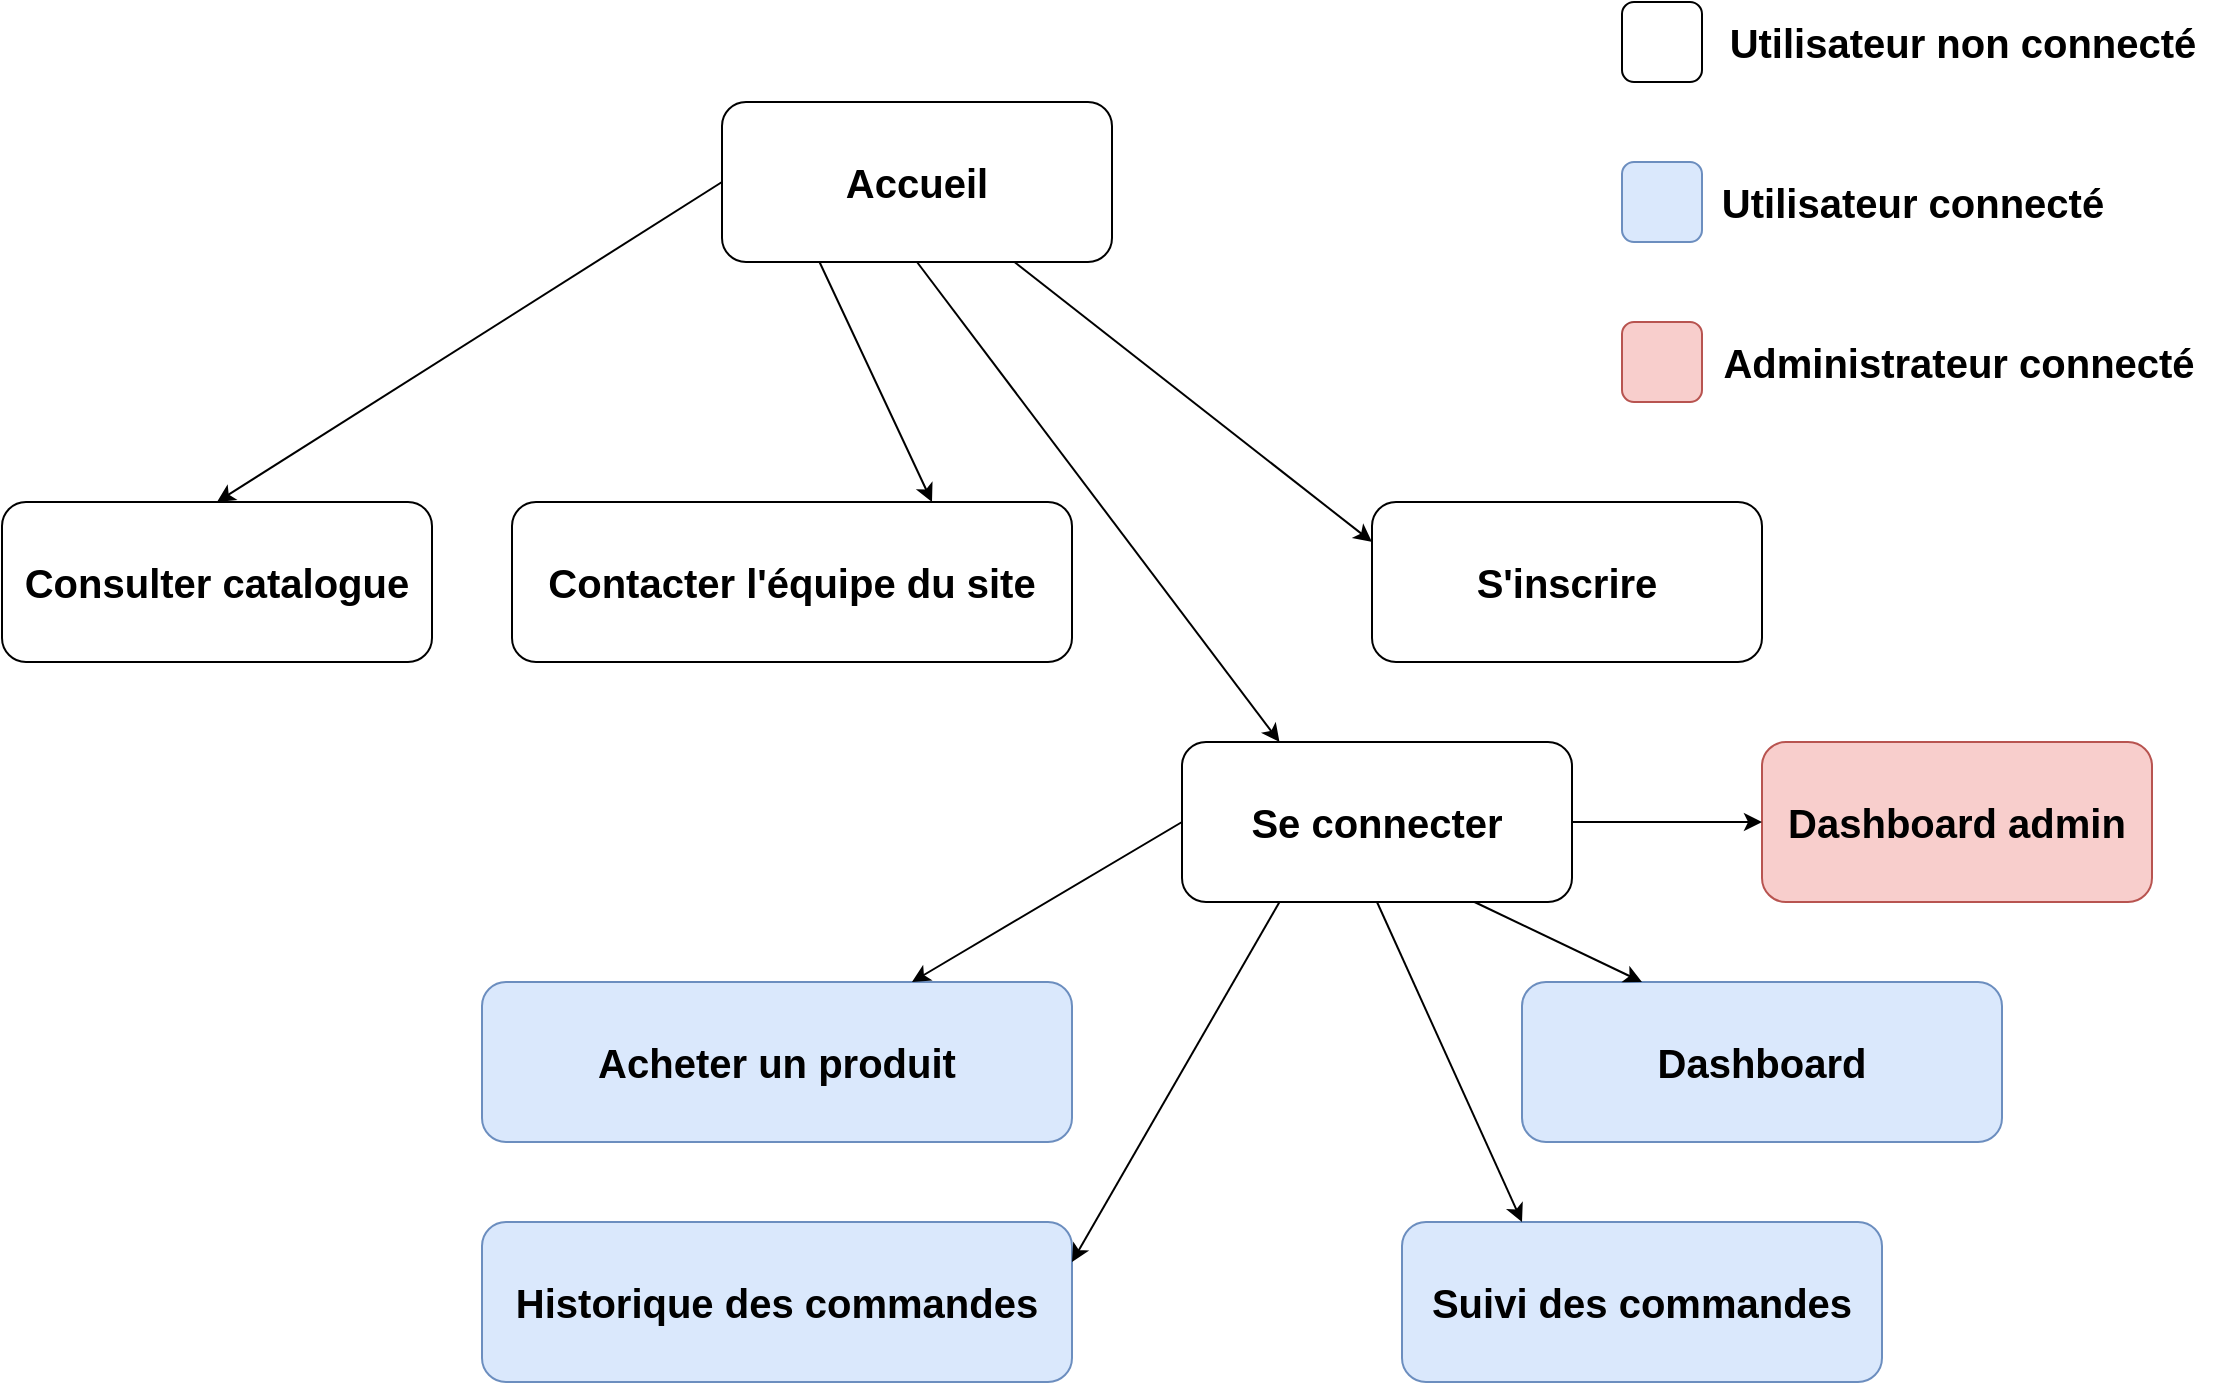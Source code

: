 <mxfile version="26.1.1">
  <diagram name="Page-1" id="h0eanX6vjBe6Sls508TT">
    <mxGraphModel dx="1434" dy="879" grid="1" gridSize="10" guides="1" tooltips="1" connect="1" arrows="1" fold="1" page="1" pageScale="1" pageWidth="1169" pageHeight="827" background="#ffffff" math="0" shadow="0">
      <root>
        <mxCell id="0" />
        <mxCell id="1" parent="0" />
        <mxCell id="OLsZVu-vWA0VpmjF9oIF-1" value="&lt;b&gt;&lt;font style=&quot;font-size: 20px;&quot;&gt;Accueil&lt;/font&gt;&lt;/b&gt;" style="rounded=1;whiteSpace=wrap;html=1;" parent="1" vertex="1">
          <mxGeometry x="390" y="90" width="195" height="80" as="geometry" />
        </mxCell>
        <mxCell id="OLsZVu-vWA0VpmjF9oIF-2" value="&lt;font style=&quot;font-size: 20px;&quot;&gt;&lt;b&gt;Consulter catalogue&lt;/b&gt;&lt;/font&gt;" style="rounded=1;whiteSpace=wrap;html=1;" parent="1" vertex="1">
          <mxGeometry x="30" y="290" width="215" height="80" as="geometry" />
        </mxCell>
        <mxCell id="OLsZVu-vWA0VpmjF9oIF-3" value="&lt;font style=&quot;font-size: 20px;&quot;&gt;&lt;b&gt;Contacter l&#39;équipe du site&lt;/b&gt;&lt;/font&gt;" style="rounded=1;whiteSpace=wrap;html=1;" parent="1" vertex="1">
          <mxGeometry x="285" y="290" width="280" height="80" as="geometry" />
        </mxCell>
        <mxCell id="OLsZVu-vWA0VpmjF9oIF-4" value="&lt;font style=&quot;font-size: 20px;&quot;&gt;&lt;b&gt;S&#39;inscrire&lt;/b&gt;&lt;/font&gt;" style="rounded=1;whiteSpace=wrap;html=1;" parent="1" vertex="1">
          <mxGeometry x="715" y="290" width="195" height="80" as="geometry" />
        </mxCell>
        <mxCell id="OLsZVu-vWA0VpmjF9oIF-5" value="&lt;b&gt;&lt;font style=&quot;font-size: 20px;&quot;&gt;Se connecter&lt;/font&gt;&lt;/b&gt;" style="rounded=1;whiteSpace=wrap;html=1;" parent="1" vertex="1">
          <mxGeometry x="620" y="410" width="195" height="80" as="geometry" />
        </mxCell>
        <mxCell id="OLsZVu-vWA0VpmjF9oIF-6" value="&lt;b&gt;&lt;font style=&quot;font-size: 20px;&quot;&gt;Dashboard admin&lt;/font&gt;&lt;/b&gt;" style="rounded=1;whiteSpace=wrap;html=1;fillColor=#f8cecc;strokeColor=#b85450;" parent="1" vertex="1">
          <mxGeometry x="910" y="410" width="195" height="80" as="geometry" />
        </mxCell>
        <mxCell id="OLsZVu-vWA0VpmjF9oIF-7" value="&lt;b&gt;&lt;font style=&quot;font-size: 20px;&quot;&gt;Dashboard&lt;/font&gt;&lt;/b&gt;" style="rounded=1;whiteSpace=wrap;html=1;fillColor=#dae8fc;strokeColor=#6c8ebf;" parent="1" vertex="1">
          <mxGeometry x="790" y="530" width="240" height="80" as="geometry" />
        </mxCell>
        <mxCell id="OLsZVu-vWA0VpmjF9oIF-8" value="&lt;b&gt;&lt;font style=&quot;font-size: 20px;&quot;&gt;Acheter un produit&lt;/font&gt;&lt;/b&gt;" style="rounded=1;whiteSpace=wrap;html=1;fillColor=#dae8fc;strokeColor=#6c8ebf;" parent="1" vertex="1">
          <mxGeometry x="270" y="530" width="295" height="80" as="geometry" />
        </mxCell>
        <mxCell id="OLsZVu-vWA0VpmjF9oIF-9" value="&lt;b&gt;&lt;font style=&quot;font-size: 20px;&quot;&gt;Suivi des commandes&lt;/font&gt;&lt;/b&gt;" style="rounded=1;whiteSpace=wrap;html=1;fillColor=#dae8fc;strokeColor=#6c8ebf;" parent="1" vertex="1">
          <mxGeometry x="730" y="650" width="240" height="80" as="geometry" />
        </mxCell>
        <mxCell id="OLsZVu-vWA0VpmjF9oIF-10" value="&lt;b&gt;&lt;font style=&quot;font-size: 20px;&quot;&gt;Historique des commandes&lt;/font&gt;&lt;/b&gt;" style="rounded=1;whiteSpace=wrap;html=1;fillColor=#dae8fc;strokeColor=#6c8ebf;" parent="1" vertex="1">
          <mxGeometry x="270" y="650" width="295" height="80" as="geometry" />
        </mxCell>
        <mxCell id="OLsZVu-vWA0VpmjF9oIF-13" value="" style="endArrow=classic;html=1;rounded=0;entryX=0.5;entryY=0;entryDx=0;entryDy=0;exitX=0;exitY=0.5;exitDx=0;exitDy=0;" parent="1" source="OLsZVu-vWA0VpmjF9oIF-1" target="OLsZVu-vWA0VpmjF9oIF-2" edge="1">
          <mxGeometry width="50" height="50" relative="1" as="geometry">
            <mxPoint x="310" y="150" as="sourcePoint" />
            <mxPoint x="240" y="120" as="targetPoint" />
          </mxGeometry>
        </mxCell>
        <mxCell id="OLsZVu-vWA0VpmjF9oIF-15" value="" style="endArrow=classic;html=1;rounded=0;exitX=0.25;exitY=1;exitDx=0;exitDy=0;entryX=0.75;entryY=0;entryDx=0;entryDy=0;" parent="1" source="OLsZVu-vWA0VpmjF9oIF-1" target="OLsZVu-vWA0VpmjF9oIF-3" edge="1">
          <mxGeometry width="50" height="50" relative="1" as="geometry">
            <mxPoint x="490" y="220" as="sourcePoint" />
            <mxPoint x="390" y="220" as="targetPoint" />
          </mxGeometry>
        </mxCell>
        <mxCell id="OLsZVu-vWA0VpmjF9oIF-16" value="" style="endArrow=classic;html=1;rounded=0;exitX=0.75;exitY=1;exitDx=0;exitDy=0;entryX=0;entryY=0.25;entryDx=0;entryDy=0;" parent="1" source="OLsZVu-vWA0VpmjF9oIF-1" target="OLsZVu-vWA0VpmjF9oIF-4" edge="1">
          <mxGeometry width="50" height="50" relative="1" as="geometry">
            <mxPoint x="620" y="170" as="sourcePoint" />
            <mxPoint x="637" y="250" as="targetPoint" />
          </mxGeometry>
        </mxCell>
        <mxCell id="OLsZVu-vWA0VpmjF9oIF-17" value="" style="endArrow=classic;html=1;rounded=0;exitX=0.5;exitY=1;exitDx=0;exitDy=0;entryX=0.25;entryY=0;entryDx=0;entryDy=0;" parent="1" source="OLsZVu-vWA0VpmjF9oIF-1" target="OLsZVu-vWA0VpmjF9oIF-5" edge="1">
          <mxGeometry width="50" height="50" relative="1" as="geometry">
            <mxPoint x="505" y="190" as="sourcePoint" />
            <mxPoint x="522" y="270" as="targetPoint" />
          </mxGeometry>
        </mxCell>
        <mxCell id="OLsZVu-vWA0VpmjF9oIF-18" value="" style="endArrow=classic;html=1;rounded=0;exitX=1;exitY=0.5;exitDx=0;exitDy=0;entryX=0;entryY=0.5;entryDx=0;entryDy=0;" parent="1" source="OLsZVu-vWA0VpmjF9oIF-5" target="OLsZVu-vWA0VpmjF9oIF-6" edge="1">
          <mxGeometry width="50" height="50" relative="1" as="geometry">
            <mxPoint x="840" y="464" as="sourcePoint" />
            <mxPoint x="890" y="414" as="targetPoint" />
          </mxGeometry>
        </mxCell>
        <mxCell id="OLsZVu-vWA0VpmjF9oIF-19" value="" style="endArrow=classic;html=1;rounded=0;exitX=0;exitY=0.5;exitDx=0;exitDy=0;" parent="1" source="OLsZVu-vWA0VpmjF9oIF-5" target="OLsZVu-vWA0VpmjF9oIF-8" edge="1">
          <mxGeometry width="50" height="50" relative="1" as="geometry">
            <mxPoint x="270" y="380" as="sourcePoint" />
            <mxPoint x="320" y="520" as="targetPoint" />
          </mxGeometry>
        </mxCell>
        <mxCell id="OLsZVu-vWA0VpmjF9oIF-20" value="" style="endArrow=classic;html=1;rounded=0;entryX=1;entryY=0.25;entryDx=0;entryDy=0;exitX=0.25;exitY=1;exitDx=0;exitDy=0;" parent="1" source="OLsZVu-vWA0VpmjF9oIF-5" target="OLsZVu-vWA0VpmjF9oIF-10" edge="1">
          <mxGeometry width="50" height="50" relative="1" as="geometry">
            <mxPoint x="660" y="520" as="sourcePoint" />
            <mxPoint x="630" y="770" as="targetPoint" />
          </mxGeometry>
        </mxCell>
        <mxCell id="OLsZVu-vWA0VpmjF9oIF-21" value="" style="endArrow=classic;html=1;rounded=0;exitX=0.75;exitY=1;exitDx=0;exitDy=0;entryX=0.25;entryY=0;entryDx=0;entryDy=0;" parent="1" source="OLsZVu-vWA0VpmjF9oIF-5" target="OLsZVu-vWA0VpmjF9oIF-7" edge="1">
          <mxGeometry width="50" height="50" relative="1" as="geometry">
            <mxPoint x="620" y="860" as="sourcePoint" />
            <mxPoint x="670" y="810" as="targetPoint" />
          </mxGeometry>
        </mxCell>
        <mxCell id="OLsZVu-vWA0VpmjF9oIF-22" value="" style="endArrow=classic;html=1;rounded=0;exitX=0.5;exitY=1;exitDx=0;exitDy=0;entryX=0.25;entryY=0;entryDx=0;entryDy=0;" parent="1" source="OLsZVu-vWA0VpmjF9oIF-5" target="OLsZVu-vWA0VpmjF9oIF-9" edge="1">
          <mxGeometry width="50" height="50" relative="1" as="geometry">
            <mxPoint x="720" y="760" as="sourcePoint" />
            <mxPoint x="770" y="710" as="targetPoint" />
          </mxGeometry>
        </mxCell>
        <mxCell id="OLsZVu-vWA0VpmjF9oIF-23" value="" style="rounded=1;whiteSpace=wrap;html=1;" parent="1" vertex="1">
          <mxGeometry x="840" y="40" width="40" height="40" as="geometry" />
        </mxCell>
        <mxCell id="OLsZVu-vWA0VpmjF9oIF-26" value="" style="rounded=1;whiteSpace=wrap;html=1;fillColor=#dae8fc;strokeColor=#6c8ebf;" parent="1" vertex="1">
          <mxGeometry x="840" y="120" width="40" height="40" as="geometry" />
        </mxCell>
        <mxCell id="OLsZVu-vWA0VpmjF9oIF-28" value="" style="rounded=1;whiteSpace=wrap;html=1;fillColor=#f8cecc;strokeColor=#b85450;" parent="1" vertex="1">
          <mxGeometry x="840" y="200" width="40" height="40" as="geometry" />
        </mxCell>
        <mxCell id="OLsZVu-vWA0VpmjF9oIF-29" value="&lt;b&gt;Utilisateur non connecté&lt;/b&gt;" style="text;html=1;align=center;verticalAlign=middle;resizable=0;points=[];autosize=1;strokeColor=none;fillColor=none;fontSize=20;" parent="1" vertex="1">
          <mxGeometry x="880" y="40" width="260" height="40" as="geometry" />
        </mxCell>
        <mxCell id="OLsZVu-vWA0VpmjF9oIF-30" value="&lt;b&gt;Utilisateur connecté&lt;/b&gt;" style="text;html=1;align=center;verticalAlign=middle;resizable=0;points=[];autosize=1;strokeColor=none;fillColor=none;fontSize=20;" parent="1" vertex="1">
          <mxGeometry x="880" y="120" width="210" height="40" as="geometry" />
        </mxCell>
        <mxCell id="OLsZVu-vWA0VpmjF9oIF-31" value="&lt;b&gt;Administrateur connecté&lt;/b&gt;" style="text;html=1;align=center;verticalAlign=middle;resizable=0;points=[];autosize=1;strokeColor=none;fillColor=none;fontSize=20;" parent="1" vertex="1">
          <mxGeometry x="877.5" y="200" width="260" height="40" as="geometry" />
        </mxCell>
      </root>
    </mxGraphModel>
  </diagram>
</mxfile>
